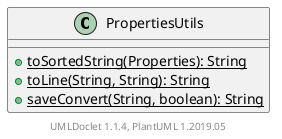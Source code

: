 @startuml

    class PropertiesUtils [[PropertiesUtils.html]] {
        {static} +toSortedString(Properties): String
        {static} +toLine(String, String): String
        {static} +saveConvert(String, boolean): String
    }


    center footer UMLDoclet 1.1.4, PlantUML 1.2019.05
@enduml

